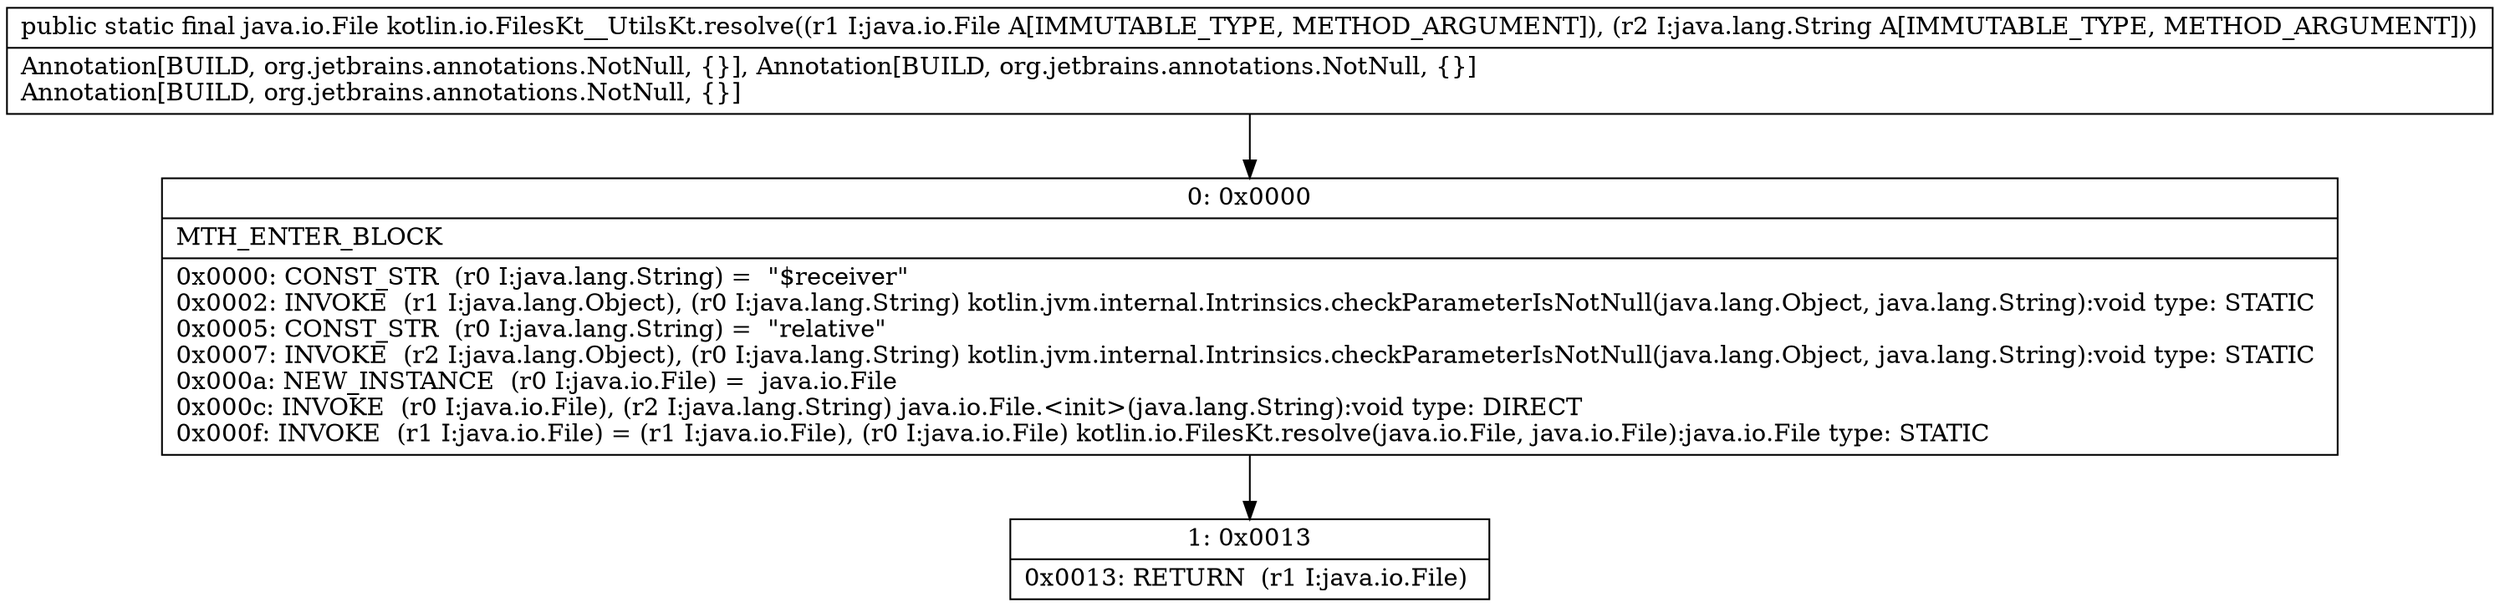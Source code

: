 digraph "CFG forkotlin.io.FilesKt__UtilsKt.resolve(Ljava\/io\/File;Ljava\/lang\/String;)Ljava\/io\/File;" {
Node_0 [shape=record,label="{0\:\ 0x0000|MTH_ENTER_BLOCK\l|0x0000: CONST_STR  (r0 I:java.lang.String) =  \"$receiver\" \l0x0002: INVOKE  (r1 I:java.lang.Object), (r0 I:java.lang.String) kotlin.jvm.internal.Intrinsics.checkParameterIsNotNull(java.lang.Object, java.lang.String):void type: STATIC \l0x0005: CONST_STR  (r0 I:java.lang.String) =  \"relative\" \l0x0007: INVOKE  (r2 I:java.lang.Object), (r0 I:java.lang.String) kotlin.jvm.internal.Intrinsics.checkParameterIsNotNull(java.lang.Object, java.lang.String):void type: STATIC \l0x000a: NEW_INSTANCE  (r0 I:java.io.File) =  java.io.File \l0x000c: INVOKE  (r0 I:java.io.File), (r2 I:java.lang.String) java.io.File.\<init\>(java.lang.String):void type: DIRECT \l0x000f: INVOKE  (r1 I:java.io.File) = (r1 I:java.io.File), (r0 I:java.io.File) kotlin.io.FilesKt.resolve(java.io.File, java.io.File):java.io.File type: STATIC \l}"];
Node_1 [shape=record,label="{1\:\ 0x0013|0x0013: RETURN  (r1 I:java.io.File) \l}"];
MethodNode[shape=record,label="{public static final java.io.File kotlin.io.FilesKt__UtilsKt.resolve((r1 I:java.io.File A[IMMUTABLE_TYPE, METHOD_ARGUMENT]), (r2 I:java.lang.String A[IMMUTABLE_TYPE, METHOD_ARGUMENT]))  | Annotation[BUILD, org.jetbrains.annotations.NotNull, \{\}], Annotation[BUILD, org.jetbrains.annotations.NotNull, \{\}]\lAnnotation[BUILD, org.jetbrains.annotations.NotNull, \{\}]\l}"];
MethodNode -> Node_0;
Node_0 -> Node_1;
}

